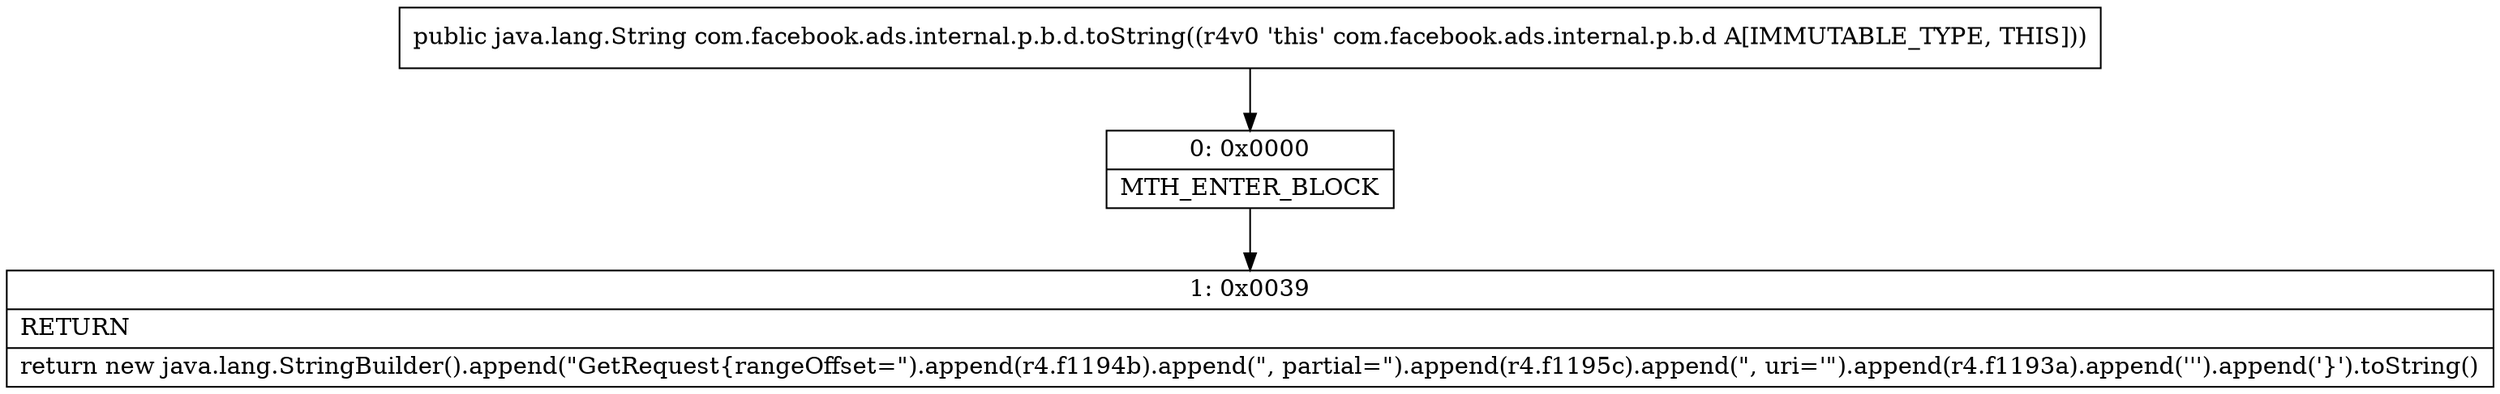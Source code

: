 digraph "CFG forcom.facebook.ads.internal.p.b.d.toString()Ljava\/lang\/String;" {
Node_0 [shape=record,label="{0\:\ 0x0000|MTH_ENTER_BLOCK\l}"];
Node_1 [shape=record,label="{1\:\ 0x0039|RETURN\l|return new java.lang.StringBuilder().append(\"GetRequest\{rangeOffset=\").append(r4.f1194b).append(\", partial=\").append(r4.f1195c).append(\", uri='\").append(r4.f1193a).append(''').append('\}').toString()\l}"];
MethodNode[shape=record,label="{public java.lang.String com.facebook.ads.internal.p.b.d.toString((r4v0 'this' com.facebook.ads.internal.p.b.d A[IMMUTABLE_TYPE, THIS])) }"];
MethodNode -> Node_0;
Node_0 -> Node_1;
}

